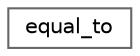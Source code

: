 digraph "类继承关系图"
{
 // INTERACTIVE_SVG=YES
 // LATEX_PDF_SIZE
  bgcolor="transparent";
  edge [fontname=Helvetica,fontsize=10,labelfontname=Helvetica,labelfontsize=10];
  node [fontname=Helvetica,fontsize=10,shape=box,height=0.2,width=0.4];
  rankdir="LR";
  Node0 [id="Node000000",label="equal_to",height=0.2,width=0.4,color="grey40", fillcolor="white", style="filled",URL="$df/d2a/structequal__to.html",tooltip=" "];
}
